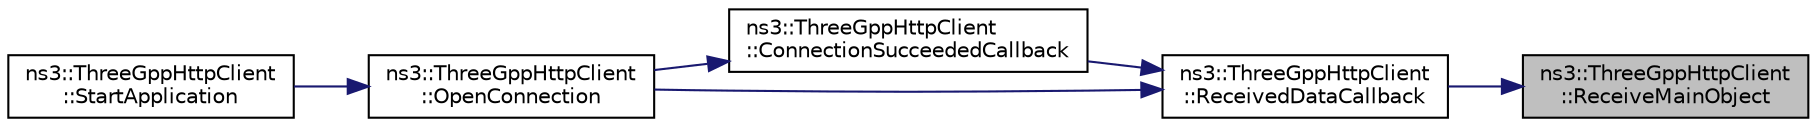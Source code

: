 digraph "ns3::ThreeGppHttpClient::ReceiveMainObject"
{
 // LATEX_PDF_SIZE
  edge [fontname="Helvetica",fontsize="10",labelfontname="Helvetica",labelfontsize="10"];
  node [fontname="Helvetica",fontsize="10",shape=record];
  rankdir="RL";
  Node1 [label="ns3::ThreeGppHttpClient\l::ReceiveMainObject",height=0.2,width=0.4,color="black", fillcolor="grey75", style="filled", fontcolor="black",tooltip="Receive a packet of main object from the destination web server."];
  Node1 -> Node2 [dir="back",color="midnightblue",fontsize="10",style="solid",fontname="Helvetica"];
  Node2 [label="ns3::ThreeGppHttpClient\l::ReceivedDataCallback",height=0.2,width=0.4,color="black", fillcolor="white", style="filled",URL="$classns3_1_1_three_gpp_http_client.html#ae67fed74a7aff8ad27098bdaea37ae6c",tooltip="Invoked when m_socket receives some packet data."];
  Node2 -> Node3 [dir="back",color="midnightblue",fontsize="10",style="solid",fontname="Helvetica"];
  Node3 [label="ns3::ThreeGppHttpClient\l::ConnectionSucceededCallback",height=0.2,width=0.4,color="black", fillcolor="white", style="filled",URL="$classns3_1_1_three_gpp_http_client.html#a7516067e98bc29325cbfade8249d7778",tooltip="Invoked when a connection is established successfully on m_socket."];
  Node3 -> Node4 [dir="back",color="midnightblue",fontsize="10",style="solid",fontname="Helvetica"];
  Node4 [label="ns3::ThreeGppHttpClient\l::OpenConnection",height=0.2,width=0.4,color="black", fillcolor="white", style="filled",URL="$classns3_1_1_three_gpp_http_client.html#af7baacf9ee03e8e47a1694bff146031f",tooltip="Initialize m_socket to connect to the destination web server at m_remoteServerAddress and m_remoteSer..."];
  Node4 -> Node5 [dir="back",color="midnightblue",fontsize="10",style="solid",fontname="Helvetica"];
  Node5 [label="ns3::ThreeGppHttpClient\l::StartApplication",height=0.2,width=0.4,color="black", fillcolor="white", style="filled",URL="$classns3_1_1_three_gpp_http_client.html#a0fcfc1bf98f9570603572288324f2f89",tooltip="Application specific startup code."];
  Node2 -> Node4 [dir="back",color="midnightblue",fontsize="10",style="solid",fontname="Helvetica"];
}
